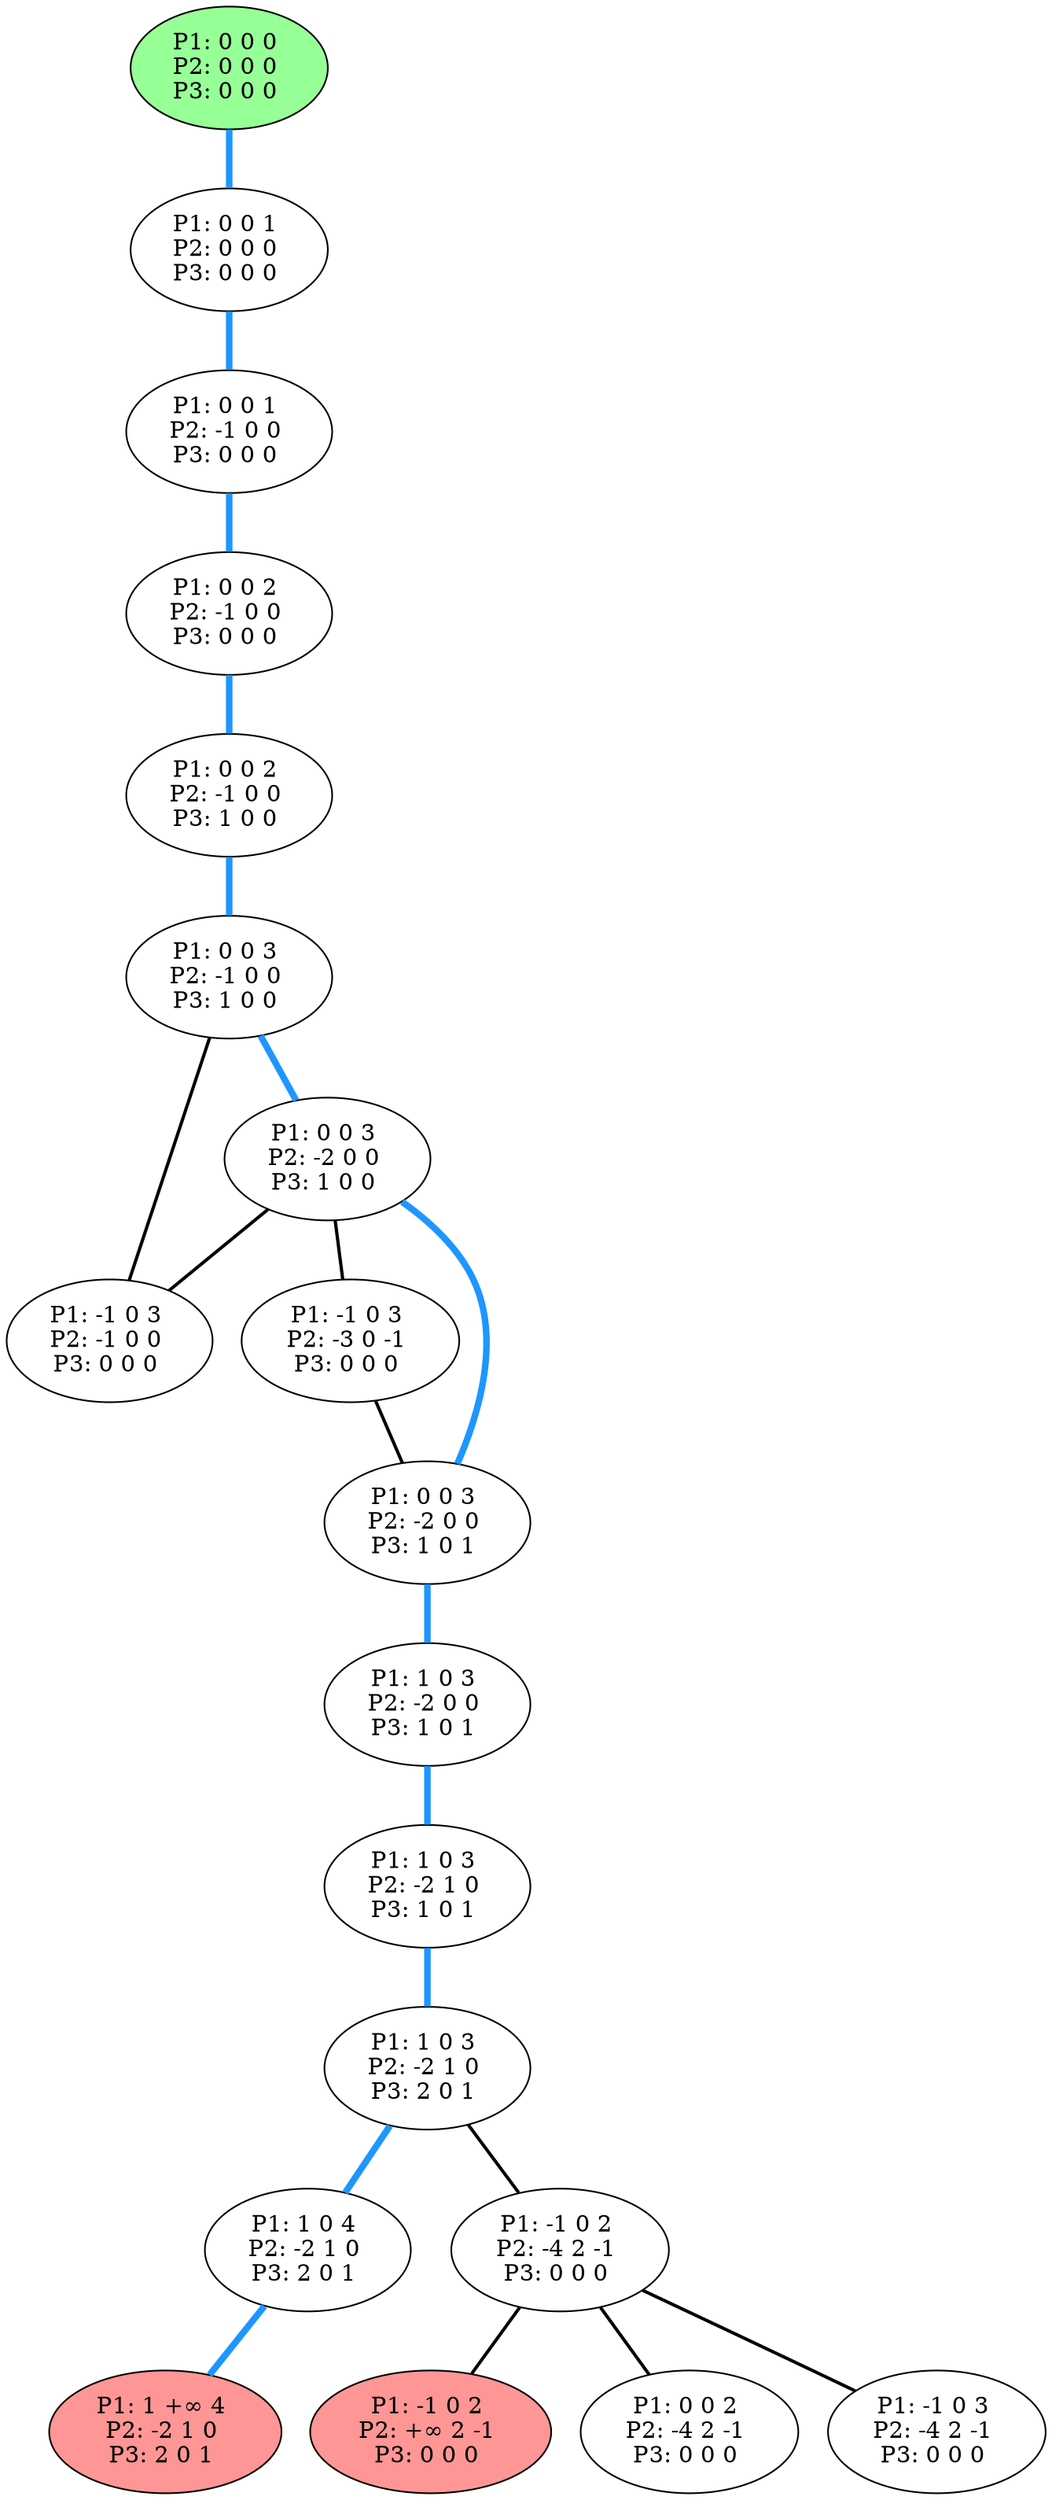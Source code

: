 graph G {
color = "black"
0 [label = "P1: 0 0 0 
P2: 0 0 0 
P3: 0 0 0 
",  style="filled", fillcolor = "#96FF96"];
1 [label = "P1: 0 0 1 
P2: 0 0 0 
P3: 0 0 0 
"];
2 [label = "P1: 0 0 1 
P2: -1 0 0 
P3: 0 0 0 
"];
3 [label = "P1: 0 0 2 
P2: -1 0 0 
P3: 0 0 0 
"];
4 [label = "P1: 0 0 2 
P2: -1 0 0 
P3: 1 0 0 
"];
5 [label = "P1: 0 0 3 
P2: -1 0 0 
P3: 1 0 0 
"];
6 [label = "P1: 0 0 3 
P2: -2 0 0 
P3: 1 0 0 
"];
7 [label = "P1: -1 0 3 
P2: -1 0 0 
P3: 0 0 0 
"];
8 [label = "P1: -1 0 3 
P2: -3 0 -1 
P3: 0 0 0 
"];
9 [label = "P1: 0 0 3 
P2: -2 0 0 
P3: 1 0 1 
"];
10 [label = "P1: 1 0 3 
P2: -2 0 0 
P3: 1 0 1 
"];
11 [label = "P1: 1 0 3 
P2: -2 1 0 
P3: 1 0 1 
"];
12 [label = "P1: 1 0 3 
P2: -2 1 0 
P3: 2 0 1 
"];
13 [label = "P1: 1 0 4 
P2: -2 1 0 
P3: 2 0 1 
"];
1313 [label = "P1: 1 +∞ 4 
P2: -2 1 0 
P3: 2 0 1 
",  style="filled", fillcolor = "#FF9696"];
14 [label = "P1: -1 0 2 
P2: -4 2 -1 
P3: 0 0 0 
"];
1414 [label = "P1: -1 0 2 
P2: +∞ 2 -1 
P3: 0 0 0 
",  style="filled", fillcolor = "#FF9696"];
15 [label = "P1: 0 0 2 
P2: -4 2 -1 
P3: 0 0 0 
"];
16 [label = "P1: -1 0 3 
P2: -4 2 -1 
P3: 0 0 0 
"];
edge [style=bold];
0 -- 1 [color="#1E96FF", penwidth=4.0];

1 -- 2 [color="#1E96FF", penwidth=4.0];

2 -- 3 [color="#1E96FF", penwidth=4.0];

3 -- 4 [color="#1E96FF", penwidth=4.0];

4 -- 5 [color="#1E96FF", penwidth=4.0];

5 -- 6 [color="#1E96FF", penwidth=4.0];
5 -- 7 [color=black];

6 -- 7 [color=black];
6 -- 8 [color=black];
6 -- 9 [color="#1E96FF", penwidth=4.0];


8 -- 9 [color=black];

9 -- 10 [color="#1E96FF", penwidth=4.0];

10 -- 11 [color="#1E96FF", penwidth=4.0];

11 -- 12 [color="#1E96FF", penwidth=4.0];

12 -- 13 [color="#1E96FF", penwidth=4.0];
12 -- 14 [color=black];


13 -- 1313 [color="#1E96FF", penwidth=4.0];
14 -- 15 [color=black];
14 -- 16 [color=black];

14 -- 1414 [color=black];


}
